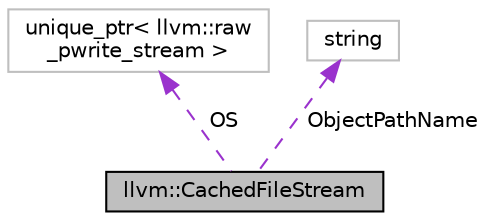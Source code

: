 digraph "llvm::CachedFileStream"
{
 // LATEX_PDF_SIZE
  bgcolor="transparent";
  edge [fontname="Helvetica",fontsize="10",labelfontname="Helvetica",labelfontsize="10"];
  node [fontname="Helvetica",fontsize="10",shape=record];
  Node1 [label="llvm::CachedFileStream",height=0.2,width=0.4,color="black", fillcolor="grey75", style="filled", fontcolor="black",tooltip="This class wraps an output stream for a file."];
  Node2 -> Node1 [dir="back",color="darkorchid3",fontsize="10",style="dashed",label=" OS" ,fontname="Helvetica"];
  Node2 [label="unique_ptr\< llvm::raw\l_pwrite_stream \>",height=0.2,width=0.4,color="grey75",tooltip=" "];
  Node3 -> Node1 [dir="back",color="darkorchid3",fontsize="10",style="dashed",label=" ObjectPathName" ,fontname="Helvetica"];
  Node3 [label="string",height=0.2,width=0.4,color="grey75",tooltip=" "];
}
